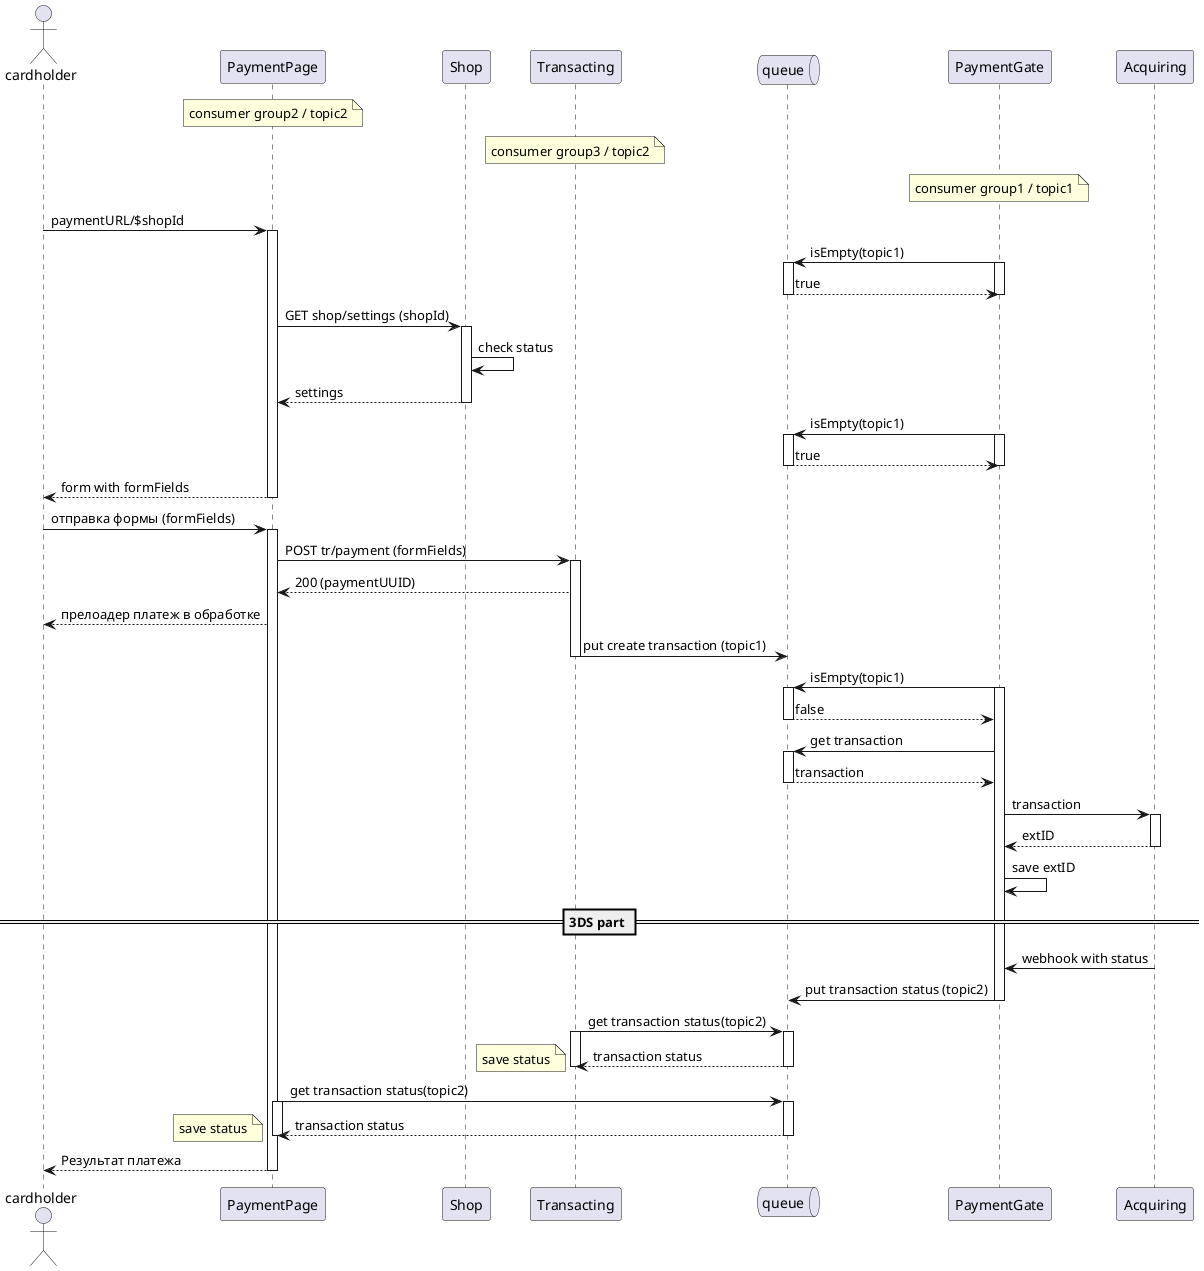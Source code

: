 @startuml: NAME

actor cardholder as CH
participant PaymentPage as PP
note over PP : consumer group2 / topic2
participant Shop as SH
participant Transacting as TR
note over TR : consumer group3 / topic2
queue queue as Q
participant PaymentGate as PG
note over PG : consumer group1 / topic1
participant Acquiring as AC

CH -> PP : paymentURL/$shopId
activate PP
PG -> Q : isEmpty(topic1)
activate PG
activate Q
Q --> PG : true
deactivate Q
deactivate PG
PP -> SH : GET shop/settings (shopId)
activate SH

SH -> SH : check status
SH --> PP : settings
deactivate SH

PG -> Q : isEmpty(topic1)
activate PG
activate Q
Q --> PG : true
deactivate Q
deactivate PG


PP --> CH : form with formFields
deactivate PP
CH -> PP : отправка формы (formFields)
activate PP
PP -> TR : POST tr/payment (formFields)
activate TR
TR --> PP : 200 (paymentUUID)
PP --> CH : прелоадер платеж в обработке
TR -> Q : put create transaction (topic1)
deactivate TR




PG -> Q : isEmpty(topic1)
activate PG
activate Q
Q --> PG : false
deactivate Q
PG -> Q : get transaction
activate Q
Q --> PG : transaction
deactivate Q
PG -> AC : transaction
activate AC
AC --> PG : extID
deactivate AC
PG -> PG : save extID
== 3DS part ==
AC -> PG : webhook with status
deactivate AC
PG -> Q : put transaction status (topic2)
deactivate PG

TR -> Q : get transaction status(topic2)
activate Q
activate TR

 Q --> TR : transaction status
note left : save status
deactivate Q
deactivate TR

PP -> Q : get transaction status(topic2)
activate PP
activate Q
Q --> PP : transaction status
note left : save status
deactivate PP
deactivate Q
PP --> CH : Результат платежа
deactivate PP

@enduml
